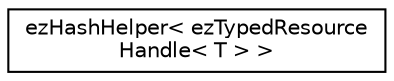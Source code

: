 digraph "Graphical Class Hierarchy"
{
 // LATEX_PDF_SIZE
  edge [fontname="Helvetica",fontsize="10",labelfontname="Helvetica",labelfontsize="10"];
  node [fontname="Helvetica",fontsize="10",shape=record];
  rankdir="LR";
  Node0 [label="ezHashHelper\< ezTypedResource\lHandle\< T \> \>",height=0.2,width=0.4,color="black", fillcolor="white", style="filled",URL="$d2/d83/structez_hash_helper_3_01ez_typed_resource_handle_3_01_t_01_4_01_4.htm",tooltip=" "];
}

